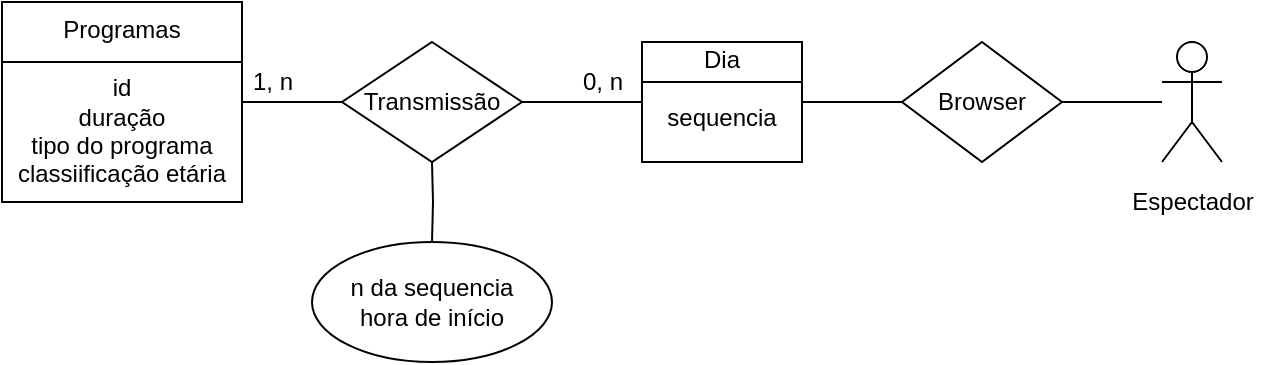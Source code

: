 <mxfile version="13.6.2" type="device"><diagram id="W41cvFseitXATGRS5Phd" name="Page-1"><mxGraphModel dx="956" dy="608" grid="1" gridSize="10" guides="1" tooltips="1" connect="1" arrows="1" fold="1" page="1" pageScale="1" pageWidth="850" pageHeight="1100" math="0" shadow="0"><root><mxCell id="0"/><mxCell id="1" parent="0"/><mxCell id="fwOY_IqrO4ktDtvgwsoW-1" value="Dia&lt;br&gt;&lt;br&gt;sequencia&lt;br&gt;&lt;br&gt;" style="shape=internalStorage;whiteSpace=wrap;html=1;backgroundOutline=1;dx=0;dy=20;" parent="1" vertex="1"><mxGeometry x="420" y="120" width="80" height="60" as="geometry"/></mxCell><mxCell id="fwOY_IqrO4ktDtvgwsoW-2" value="Programas&lt;br&gt;&lt;br&gt;id&lt;br&gt;duração&lt;br&gt;tipo do programa&lt;br&gt;classiificação etária" style="shape=internalStorage;whiteSpace=wrap;html=1;backgroundOutline=1;dx=0;dy=30;" parent="1" vertex="1"><mxGeometry x="100" y="100" width="120" height="100" as="geometry"/></mxCell><mxCell id="fwOY_IqrO4ktDtvgwsoW-10" style="edgeStyle=orthogonalEdgeStyle;rounded=0;orthogonalLoop=1;jettySize=auto;html=1;entryX=0;entryY=0.5;entryDx=0;entryDy=0;endArrow=none;endFill=0;" parent="1" source="fwOY_IqrO4ktDtvgwsoW-3" target="fwOY_IqrO4ktDtvgwsoW-1" edge="1"><mxGeometry relative="1" as="geometry"/></mxCell><mxCell id="fwOY_IqrO4ktDtvgwsoW-11" style="edgeStyle=orthogonalEdgeStyle;rounded=0;orthogonalLoop=1;jettySize=auto;html=1;entryX=1;entryY=0.5;entryDx=0;entryDy=0;endArrow=none;endFill=0;" parent="1" source="fwOY_IqrO4ktDtvgwsoW-3" target="fwOY_IqrO4ktDtvgwsoW-2" edge="1"><mxGeometry relative="1" as="geometry"/></mxCell><mxCell id="fwOY_IqrO4ktDtvgwsoW-3" value="Transmissão" style="rhombus;whiteSpace=wrap;html=1;" parent="1" vertex="1"><mxGeometry x="270" y="120" width="90" height="60" as="geometry"/></mxCell><mxCell id="fwOY_IqrO4ktDtvgwsoW-9" style="edgeStyle=orthogonalEdgeStyle;rounded=0;orthogonalLoop=1;jettySize=auto;html=1;entryX=0.5;entryY=1;entryDx=0;entryDy=0;endArrow=none;endFill=0;" parent="1" target="fwOY_IqrO4ktDtvgwsoW-3" edge="1"><mxGeometry relative="1" as="geometry"><mxPoint x="315" y="220" as="sourcePoint"/></mxGeometry></mxCell><mxCell id="fwOY_IqrO4ktDtvgwsoW-12" value="0, n" style="text;html=1;align=center;verticalAlign=middle;resizable=0;points=[];autosize=1;" parent="1" vertex="1"><mxGeometry x="380" y="130" width="40" height="20" as="geometry"/></mxCell><mxCell id="fwOY_IqrO4ktDtvgwsoW-13" value="1, n" style="text;html=1;align=center;verticalAlign=middle;resizable=0;points=[];autosize=1;" parent="1" vertex="1"><mxGeometry x="215" y="130" width="40" height="20" as="geometry"/></mxCell><mxCell id="fwOY_IqrO4ktDtvgwsoW-15" value="Actor" style="shape=umlActor;verticalLabelPosition=bottom;verticalAlign=top;html=1;outlineConnect=0;noLabel=1;fontColor=none;" parent="1" vertex="1"><mxGeometry x="680" y="120" width="30" height="60" as="geometry"/></mxCell><mxCell id="fwOY_IqrO4ktDtvgwsoW-19" style="edgeStyle=orthogonalEdgeStyle;rounded=0;orthogonalLoop=1;jettySize=auto;html=1;entryX=1;entryY=0.5;entryDx=0;entryDy=0;endArrow=none;endFill=0;fontColor=none;" parent="1" source="fwOY_IqrO4ktDtvgwsoW-18" target="fwOY_IqrO4ktDtvgwsoW-1" edge="1"><mxGeometry relative="1" as="geometry"/></mxCell><mxCell id="fwOY_IqrO4ktDtvgwsoW-20" style="edgeStyle=orthogonalEdgeStyle;rounded=0;orthogonalLoop=1;jettySize=auto;html=1;endArrow=none;endFill=0;fontColor=none;" parent="1" source="fwOY_IqrO4ktDtvgwsoW-18" target="fwOY_IqrO4ktDtvgwsoW-15" edge="1"><mxGeometry relative="1" as="geometry"/></mxCell><mxCell id="fwOY_IqrO4ktDtvgwsoW-18" value="Browser" style="rhombus;whiteSpace=wrap;html=1;fontColor=none;" parent="1" vertex="1"><mxGeometry x="550" y="120" width="80" height="60" as="geometry"/></mxCell><mxCell id="fwOY_IqrO4ktDtvgwsoW-27" value="Espectador" style="text;html=1;align=center;verticalAlign=middle;resizable=0;points=[];autosize=1;fontColor=none;" parent="1" vertex="1"><mxGeometry x="655" y="190" width="80" height="20" as="geometry"/></mxCell><mxCell id="aZR8RmMbHXLrjuaKRjSR-1" value="&lt;span&gt;n da sequencia&lt;/span&gt;&lt;br&gt;&lt;span&gt;hora de início&lt;/span&gt;" style="ellipse;whiteSpace=wrap;html=1;" vertex="1" parent="1"><mxGeometry x="255" y="220" width="120" height="60" as="geometry"/></mxCell></root></mxGraphModel></diagram></mxfile>